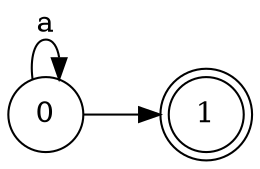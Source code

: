 // digraph G {
// rankdir=LR;  // Set direction to left-to-right
//   // Set default edge attributes
//   edge [color=black, style=solid, arrowhead=normal];

//   // Define nodes
//   0[shape=circle];
//   1[shape=circle];
//   2[shape=circle];
//   3[shape=circle];
//   4[shape=doublecircle];
//   // Draw edges with custom attributes
//   0->1[label="a"]
//   1->2[label="b"]
//   2->3[label="c"]
//   3->4[label="d"]
// }

// digraph G{
// rankdir=LR;  // Set direction to left-to-right
//   // Set default edge attributes
//   edge [color=black, style=solid, arrowhead=normal];

//   // Define nodes
//   0[shape=circle];
//   1[shape=doublecircle];
//   // Draw edges with custom attributes
//   0->0[label="a"]
//   0->0[label="c"]
//   0->1
// }

digraph G{
rankdir=LR;  // Set direction to left-to-right
  // Set default edge attributes
  edge [color=black, style=solid, arrowhead=normal];

  // Define nodes
  0[shape=circle];
  1[shape=doublecircle];
  // Draw edges with custom attributes
  0->0[label="a"]
  0->1
}


